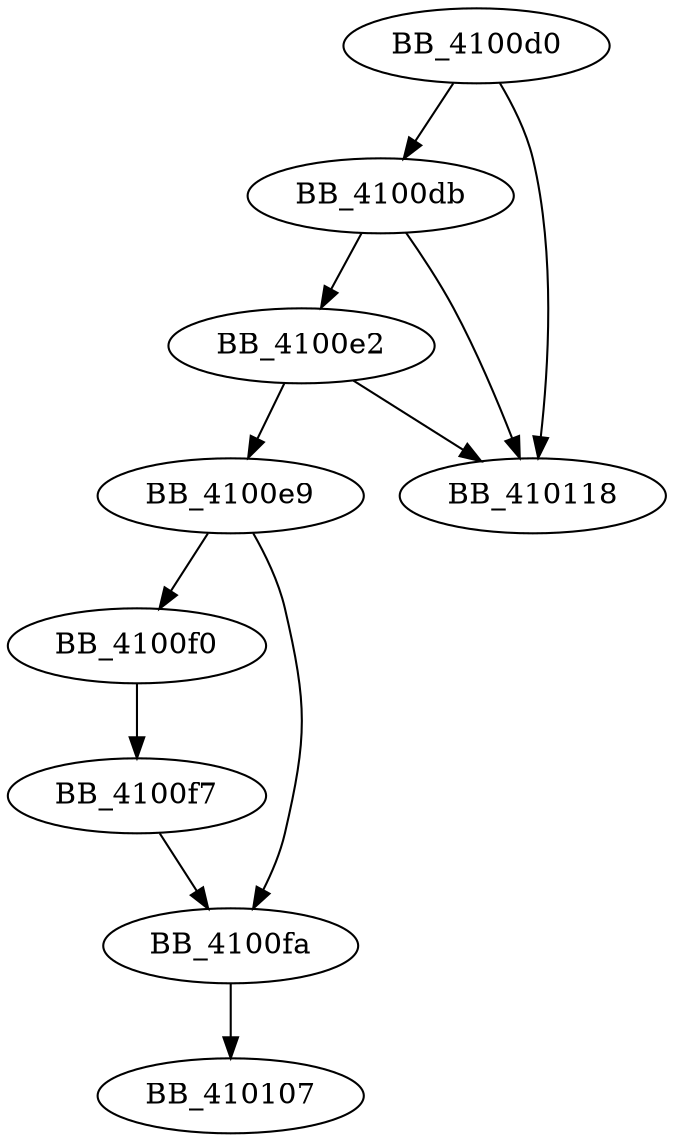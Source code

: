 DiGraph sub_4100D0{
BB_4100d0->BB_4100db
BB_4100d0->BB_410118
BB_4100db->BB_4100e2
BB_4100db->BB_410118
BB_4100e2->BB_4100e9
BB_4100e2->BB_410118
BB_4100e9->BB_4100f0
BB_4100e9->BB_4100fa
BB_4100f0->BB_4100f7
BB_4100f7->BB_4100fa
BB_4100fa->BB_410107
}
